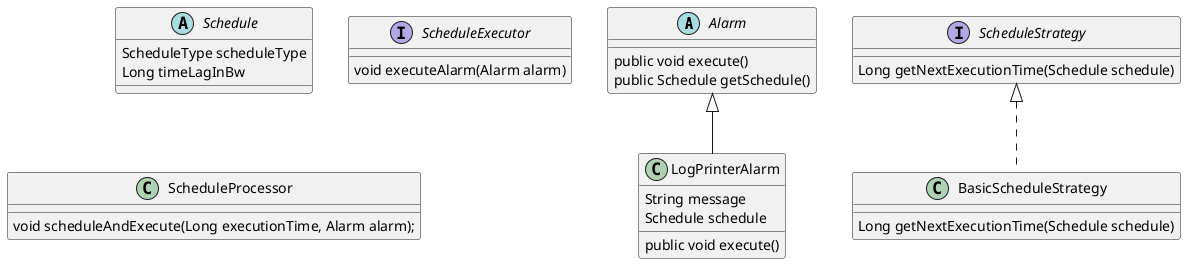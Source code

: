 @startuml
abstract class Alarm {
    public void execute()
    public Schedule getSchedule()

}

abstract class Schedule {
    ' REPEATED, ONCE
    ScheduleType scheduleType
    Long timeLagInBw
}

interface ScheduleStrategy {
    Long getNextExecutionTime(Schedule schedule)
}

class BasicScheduleStrategy implements ScheduleStrategy {
    Long getNextExecutionTime(Schedule schedule)
}

class LogPrinterAlarm extends Alarm {
    String message
    Schedule schedule

    ' Print message in logs
    public void execute()
}

interface ScheduleExecutor {

    void executeAlarm(Alarm alarm)
}

class ScheduleProcessor {
    ' If scheduler Factory Needed
    void scheduleAndExecute(Long executionTime, Alarm alarm);
}
@enduml
